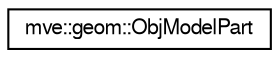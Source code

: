 digraph "Graphical Class Hierarchy"
{
  edge [fontname="FreeSans",fontsize="10",labelfontname="FreeSans",labelfontsize="10"];
  node [fontname="FreeSans",fontsize="10",shape=record];
  rankdir="LR";
  Node0 [label="mve::geom::ObjModelPart",height=0.2,width=0.4,color="black", fillcolor="white", style="filled",URL="$structmve_1_1geom_1_1_obj_model_part.html"];
}
